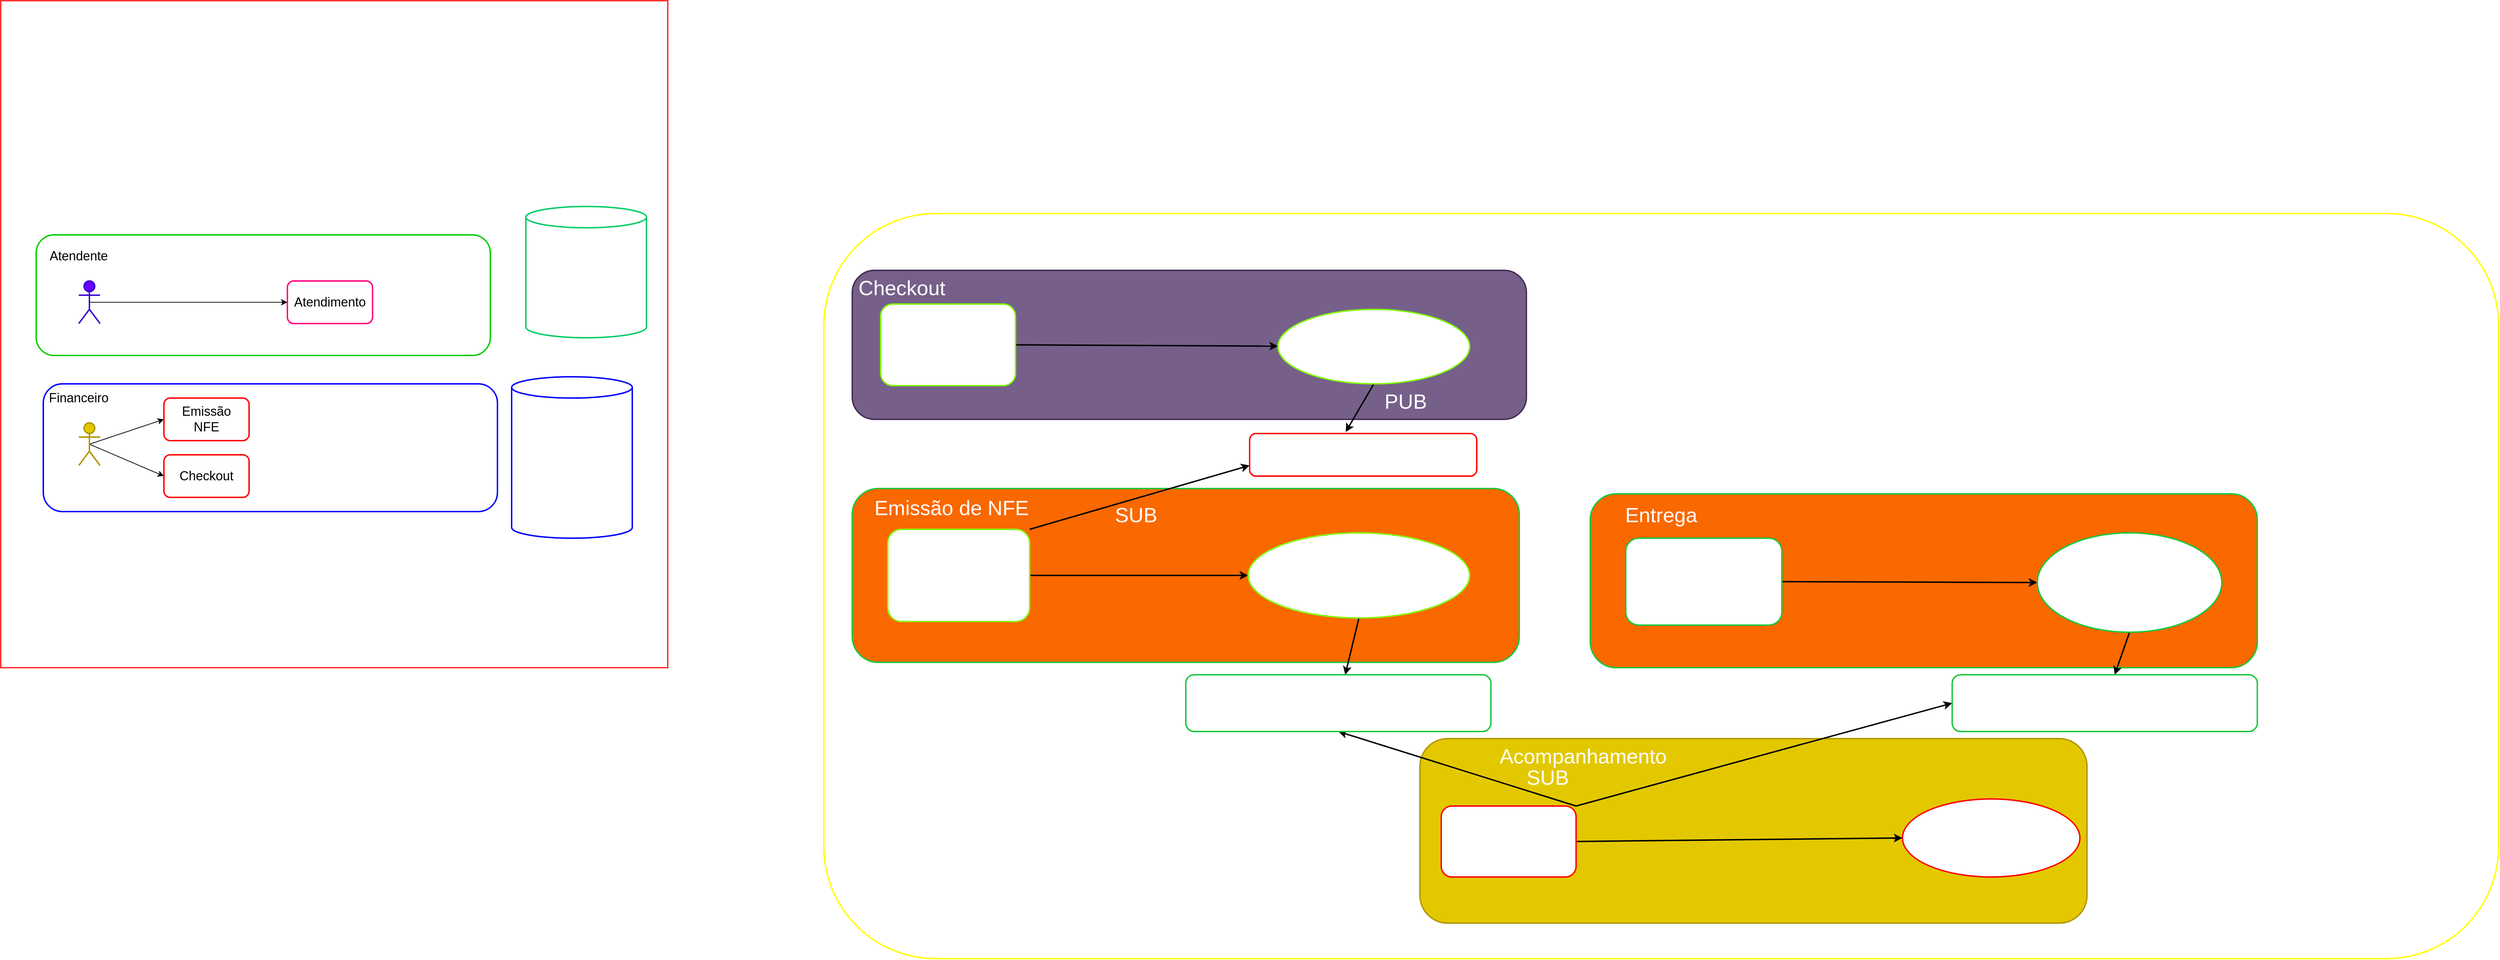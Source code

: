 <mxfile>
    <diagram id="mhQcTOuZlIRHOF-Qv37P" name="Aula01">
        <mxGraphModel dx="565" dy="1516" grid="1" gridSize="10" guides="1" tooltips="1" connect="1" arrows="1" fold="1" page="1" pageScale="1" pageWidth="827" pageHeight="1169" math="0" shadow="0">
            <root>
                <mxCell id="0"/>
                <mxCell id="1" parent="0"/>
                <mxCell id="25" value="" style="whiteSpace=wrap;html=1;aspect=fixed;fontSize=18;fontColor=#FFFFFF;strokeColor=#FF3333;strokeWidth=2;" parent="1" vertex="1">
                    <mxGeometry x="10" y="-290" width="940" height="940" as="geometry"/>
                </mxCell>
                <mxCell id="2" value="" style="rounded=1;whiteSpace=wrap;html=1;strokeColor=#00CC00;strokeWidth=2;" parent="1" vertex="1">
                    <mxGeometry x="60" y="40" width="640" height="170" as="geometry"/>
                </mxCell>
                <mxCell id="3" value="&lt;font style=&quot;font-size: 18px&quot;&gt;Atendente&lt;/font&gt;" style="text;html=1;strokeColor=none;fillColor=none;align=center;verticalAlign=middle;whiteSpace=wrap;rounded=0;" parent="1" vertex="1">
                    <mxGeometry x="80" y="50" width="80" height="40" as="geometry"/>
                </mxCell>
                <mxCell id="7" style="edgeStyle=none;html=1;exitX=0.5;exitY=0.5;exitDx=0;exitDy=0;exitPerimeter=0;entryX=0;entryY=0.5;entryDx=0;entryDy=0;fontSize=18;" parent="1" source="4" target="6" edge="1">
                    <mxGeometry relative="1" as="geometry"/>
                </mxCell>
                <mxCell id="4" value="Cliente" style="shape=umlActor;verticalLabelPosition=bottom;verticalAlign=top;html=1;outlineConnect=0;fontSize=18;strokeColor=#3700CC;strokeWidth=2;fillColor=#6a00ff;fontColor=#ffffff;" parent="1" vertex="1">
                    <mxGeometry x="120" y="105" width="30" height="60" as="geometry"/>
                </mxCell>
                <mxCell id="6" value="Atendimento" style="rounded=1;whiteSpace=wrap;html=1;fontSize=18;strokeColor=#FF0080;strokeWidth=2;" parent="1" vertex="1">
                    <mxGeometry x="414" y="105" width="120" height="60" as="geometry"/>
                </mxCell>
                <mxCell id="8" value="" style="rounded=1;whiteSpace=wrap;html=1;strokeColor=#0000FF;strokeWidth=2;" parent="1" vertex="1">
                    <mxGeometry x="70" y="250" width="640" height="180" as="geometry"/>
                </mxCell>
                <mxCell id="10" value="&lt;font style=&quot;font-size: 18px&quot;&gt;Financeiro&lt;/font&gt;" style="text;html=1;strokeColor=none;fillColor=none;align=center;verticalAlign=middle;whiteSpace=wrap;rounded=0;" parent="1" vertex="1">
                    <mxGeometry x="80" y="250" width="80" height="40" as="geometry"/>
                </mxCell>
                <mxCell id="13" style="edgeStyle=none;html=1;exitX=0.5;exitY=0.5;exitDx=0;exitDy=0;exitPerimeter=0;entryX=0;entryY=0.5;entryDx=0;entryDy=0;fontSize=18;" parent="1" source="11" target="12" edge="1">
                    <mxGeometry relative="1" as="geometry"/>
                </mxCell>
                <mxCell id="22" style="edgeStyle=none;html=1;exitX=0.5;exitY=0.5;exitDx=0;exitDy=0;exitPerimeter=0;entryX=0;entryY=0.5;entryDx=0;entryDy=0;fontSize=18;fontColor=#FFFFFF;" parent="1" source="11" target="21" edge="1">
                    <mxGeometry relative="1" as="geometry"/>
                </mxCell>
                <mxCell id="11" value="&lt;font color=&quot;#ffffff&quot;&gt;Customer&lt;/font&gt;" style="shape=umlActor;verticalLabelPosition=bottom;verticalAlign=top;html=1;outlineConnect=0;fontSize=18;strokeColor=#B09500;strokeWidth=2;fillColor=#e3c800;fontColor=#000000;" parent="1" vertex="1">
                    <mxGeometry x="120" y="305" width="30" height="60" as="geometry"/>
                </mxCell>
                <mxCell id="12" value="Emissão&lt;br&gt;NFE" style="rounded=1;whiteSpace=wrap;html=1;fontSize=18;strokeColor=#FF0000;strokeWidth=2;" parent="1" vertex="1">
                    <mxGeometry x="240" y="270" width="120" height="60" as="geometry"/>
                </mxCell>
                <mxCell id="14" value="Cliente&lt;br&gt;Nome&lt;br&gt;Contato&lt;br&gt;Horário atendimento" style="shape=cylinder3;whiteSpace=wrap;html=1;boundedLbl=1;backgroundOutline=1;size=15;fontSize=18;fontColor=#FFFFFF;strokeColor=#00CC66;strokeWidth=2;" parent="1" vertex="1">
                    <mxGeometry x="750" width="170" height="185" as="geometry"/>
                </mxCell>
                <mxCell id="15" value="Customer&lt;br&gt;Nome&lt;br&gt;Contato&lt;br&gt;Valor da compra&lt;br&gt;ids de produtos&lt;br&gt;Valor pago&lt;br&gt;parcelamento&lt;br&gt;meio de pagamento" style="shape=cylinder3;whiteSpace=wrap;html=1;boundedLbl=1;backgroundOutline=1;size=15;fontSize=18;fontColor=#FFFFFF;strokeColor=#0000FF;strokeWidth=2;" parent="1" vertex="1">
                    <mxGeometry x="730" y="240" width="170" height="227.5" as="geometry"/>
                </mxCell>
                <mxCell id="16" value="Atendimento" style="text;html=1;strokeColor=none;fillColor=none;align=center;verticalAlign=middle;whiteSpace=wrap;rounded=0;fontSize=18;fontColor=#FFFFFF;" parent="1" vertex="1">
                    <mxGeometry x="805" width="60" height="30" as="geometry"/>
                </mxCell>
                <mxCell id="17" value="Financeiro" style="text;html=1;strokeColor=none;fillColor=none;align=center;verticalAlign=middle;whiteSpace=wrap;rounded=0;fontSize=18;fontColor=#FFFFFF;" parent="1" vertex="1">
                    <mxGeometry x="785" y="240" width="60" height="30" as="geometry"/>
                </mxCell>
                <mxCell id="21" value="Checkout" style="rounded=1;whiteSpace=wrap;html=1;fontSize=18;strokeColor=#FF0000;strokeWidth=2;" parent="1" vertex="1">
                    <mxGeometry x="240" y="350" width="120" height="60" as="geometry"/>
                </mxCell>
                <mxCell id="26" value="" style="rounded=1;whiteSpace=wrap;html=1;fontSize=18;fontColor=#FFFFFF;strokeColor=#FFFF00;strokeWidth=2;" parent="1" vertex="1">
                    <mxGeometry x="1170" y="10" width="2360" height="1050" as="geometry"/>
                </mxCell>
                <mxCell id="27" value="&lt;font style=&quot;font-size: 29px&quot;&gt;Financeiro&lt;/font&gt;" style="text;html=1;strokeColor=none;fillColor=none;align=center;verticalAlign=middle;whiteSpace=wrap;rounded=0;fontSize=18;fontColor=#FFFFFF;" parent="1" vertex="1">
                    <mxGeometry x="1190" y="20" width="220" height="70" as="geometry"/>
                </mxCell>
                <mxCell id="28" value="" style="rounded=1;whiteSpace=wrap;html=1;fontSize=29;fontColor=#ffffff;strokeColor=#432D57;strokeWidth=2;fillColor=#76608a;" parent="1" vertex="1">
                    <mxGeometry x="1210" y="90" width="950" height="210" as="geometry"/>
                </mxCell>
                <mxCell id="30" value="Checkout" style="text;html=1;strokeColor=none;fillColor=none;align=center;verticalAlign=middle;whiteSpace=wrap;rounded=0;fontSize=29;fontColor=#FFFFFF;" parent="1" vertex="1">
                    <mxGeometry x="1250" y="100" width="60" height="30" as="geometry"/>
                </mxCell>
                <mxCell id="33" style="edgeStyle=none;html=1;exitX=1;exitY=0.5;exitDx=0;exitDy=0;fontSize=29;fontColor=#FFFFFF;strokeWidth=2;" parent="1" source="31" target="32" edge="1">
                    <mxGeometry relative="1" as="geometry"/>
                </mxCell>
                <mxCell id="31" value="Cliente" style="rounded=1;whiteSpace=wrap;html=1;fontSize=29;fontColor=#FFFFFF;strokeColor=#80FF00;strokeWidth=2;" parent="1" vertex="1">
                    <mxGeometry x="1250" y="137.5" width="190" height="115" as="geometry"/>
                </mxCell>
                <mxCell id="45" style="edgeStyle=none;html=1;exitX=0.5;exitY=1;exitDx=0;exitDy=0;entryX=0.423;entryY=-0.035;entryDx=0;entryDy=0;entryPerimeter=0;fontSize=29;fontColor=#FFFFFF;strokeWidth=2;" parent="1" source="32" target="44" edge="1">
                    <mxGeometry relative="1" as="geometry"/>
                </mxCell>
                <mxCell id="32" value="Finalizar&amp;nbsp;&lt;br&gt;Compra" style="ellipse;whiteSpace=wrap;html=1;fontSize=29;fontColor=#FFFFFF;strokeColor=#80FF00;strokeWidth=2;" parent="1" vertex="1">
                    <mxGeometry x="1810" y="145" width="270" height="105" as="geometry"/>
                </mxCell>
                <mxCell id="34" value="" style="rounded=1;whiteSpace=wrap;html=1;fontSize=29;fontColor=#000000;strokeColor=#1AC73C;strokeWidth=2;fillColor=#fa6800;" parent="1" vertex="1">
                    <mxGeometry x="1210" y="397.5" width="940" height="245" as="geometry"/>
                </mxCell>
                <mxCell id="39" value="" style="edgeStyle=none;html=1;fontSize=29;fontColor=#FFFFFF;strokeWidth=2;entryX=0;entryY=0.5;entryDx=0;entryDy=0;" parent="1" source="35" target="37" edge="1">
                    <mxGeometry relative="1" as="geometry">
                        <mxPoint x="1590" y="520" as="targetPoint"/>
                    </mxGeometry>
                </mxCell>
                <mxCell id="47" style="edgeStyle=none;html=1;exitX=1;exitY=0;exitDx=0;exitDy=0;entryX=0;entryY=0.75;entryDx=0;entryDy=0;fontSize=29;fontColor=#FFFFFF;strokeWidth=2;" parent="1" source="35" target="44" edge="1">
                    <mxGeometry relative="1" as="geometry"/>
                </mxCell>
                <mxCell id="35" value="Cliente" style="rounded=1;whiteSpace=wrap;html=1;fontSize=29;fontColor=#FFFFFF;strokeColor=#80FF00;strokeWidth=2;" parent="1" vertex="1">
                    <mxGeometry x="1260" y="455" width="200" height="130" as="geometry"/>
                </mxCell>
                <mxCell id="36" value="Emissão de NFE" style="text;html=1;strokeColor=none;fillColor=none;align=center;verticalAlign=middle;whiteSpace=wrap;rounded=0;fontSize=29;fontColor=#FFFFFF;" parent="1" vertex="1">
                    <mxGeometry x="1240" y="410" width="220" height="30" as="geometry"/>
                </mxCell>
                <mxCell id="67" style="edgeStyle=none;html=1;exitX=0.5;exitY=1;exitDx=0;exitDy=0;fontSize=29;fontColor=#FFFFFF;strokeWidth=2;" parent="1" source="37" target="66" edge="1">
                    <mxGeometry relative="1" as="geometry"/>
                </mxCell>
                <mxCell id="37" value="Receber a nota por email" style="ellipse;whiteSpace=wrap;html=1;fontSize=29;fontColor=#FFFFFF;strokeColor=#80FF00;strokeWidth=2;" parent="1" vertex="1">
                    <mxGeometry x="1768" y="460" width="312" height="120" as="geometry"/>
                </mxCell>
                <mxCell id="44" value="Message Broker" style="rounded=1;whiteSpace=wrap;html=1;fontSize=29;fontColor=#FFFFFF;strokeColor=#FF0000;strokeWidth=2;" parent="1" vertex="1">
                    <mxGeometry x="1770" y="320" width="320" height="60" as="geometry"/>
                </mxCell>
                <mxCell id="46" value="PUB" style="text;html=1;strokeColor=none;fillColor=none;align=center;verticalAlign=middle;whiteSpace=wrap;rounded=0;fontSize=29;fontColor=#FFFFFF;" parent="1" vertex="1">
                    <mxGeometry x="1950" y="260" width="80" height="30" as="geometry"/>
                </mxCell>
                <mxCell id="48" value="SUB" style="text;html=1;strokeColor=none;fillColor=none;align=center;verticalAlign=middle;whiteSpace=wrap;rounded=0;fontSize=29;fontColor=#FFFFFF;" parent="1" vertex="1">
                    <mxGeometry x="1580" y="420" width="60" height="30" as="geometry"/>
                </mxCell>
                <mxCell id="49" value="" style="rounded=1;whiteSpace=wrap;html=1;fontSize=29;fontColor=#000000;strokeColor=#B09500;strokeWidth=2;fillColor=#e3c800;" parent="1" vertex="1">
                    <mxGeometry x="2010" y="750" width="940" height="260" as="geometry"/>
                </mxCell>
                <mxCell id="50" value="Acompanhamento" style="text;html=1;strokeColor=none;fillColor=none;align=center;verticalAlign=middle;whiteSpace=wrap;rounded=0;fontSize=29;fontColor=#FFFFFF;" parent="1" vertex="1">
                    <mxGeometry x="2210" y="760" width="60" height="30" as="geometry"/>
                </mxCell>
                <mxCell id="51" value="Emails para o cliente" style="ellipse;whiteSpace=wrap;html=1;fontSize=29;fontColor=#FFFFFF;strokeColor=#FF0000;strokeWidth=2;" parent="1" vertex="1">
                    <mxGeometry x="2690" y="835" width="250" height="110" as="geometry"/>
                </mxCell>
                <mxCell id="55" style="edgeStyle=none;html=1;exitX=1;exitY=0.5;exitDx=0;exitDy=0;entryX=0;entryY=0.5;entryDx=0;entryDy=0;fontSize=29;fontColor=#FFFFFF;strokeWidth=2;" parent="1" source="54" target="51" edge="1">
                    <mxGeometry relative="1" as="geometry"/>
                </mxCell>
                <mxCell id="56" style="edgeStyle=none;html=1;exitX=1;exitY=0;exitDx=0;exitDy=0;fontSize=29;fontColor=#FFFFFF;strokeWidth=2;entryX=0.5;entryY=1;entryDx=0;entryDy=0;" parent="1" source="54" target="66" edge="1">
                    <mxGeometry relative="1" as="geometry">
                        <mxPoint x="1680" y="640" as="targetPoint"/>
                    </mxGeometry>
                </mxCell>
                <mxCell id="71" style="edgeStyle=none;html=1;exitX=1;exitY=0;exitDx=0;exitDy=0;entryX=0;entryY=0.5;entryDx=0;entryDy=0;fontSize=29;fontColor=#FFFFFF;strokeWidth=2;" parent="1" source="54" target="65" edge="1">
                    <mxGeometry relative="1" as="geometry"/>
                </mxCell>
                <mxCell id="54" value="Usuario" style="rounded=1;whiteSpace=wrap;html=1;fontSize=29;fontColor=#FFFFFF;strokeColor=#FF0000;strokeWidth=2;" parent="1" vertex="1">
                    <mxGeometry x="2040" y="845" width="190" height="100" as="geometry"/>
                </mxCell>
                <mxCell id="57" value="SUB" style="text;html=1;strokeColor=none;fillColor=none;align=center;verticalAlign=middle;whiteSpace=wrap;rounded=0;fontSize=29;fontColor=#FFFFFF;" parent="1" vertex="1">
                    <mxGeometry x="2160" y="790" width="60" height="30" as="geometry"/>
                </mxCell>
                <mxCell id="59" value="" style="rounded=1;whiteSpace=wrap;html=1;fontSize=29;fontColor=#000000;strokeColor=#1AC73C;strokeWidth=2;fillColor=#fa6800;" parent="1" vertex="1">
                    <mxGeometry x="2250" y="405" width="940" height="245" as="geometry"/>
                </mxCell>
                <mxCell id="63" style="edgeStyle=none;html=1;exitX=1;exitY=0.5;exitDx=0;exitDy=0;entryX=0;entryY=0.5;entryDx=0;entryDy=0;fontSize=29;fontColor=#FFFFFF;strokeWidth=2;" parent="1" source="61" target="62" edge="1">
                    <mxGeometry relative="1" as="geometry"/>
                </mxCell>
                <mxCell id="61" value="Destinatário" style="rounded=1;whiteSpace=wrap;html=1;fontSize=29;fontColor=#FFFFFF;strokeColor=#1AC73C;strokeWidth=2;" parent="1" vertex="1">
                    <mxGeometry x="2300" y="467.5" width="220" height="122.5" as="geometry"/>
                </mxCell>
                <mxCell id="70" style="edgeStyle=none;html=1;exitX=0.5;exitY=1;exitDx=0;exitDy=0;fontSize=29;fontColor=#FFFFFF;strokeWidth=2;" parent="1" source="62" target="65" edge="1">
                    <mxGeometry relative="1" as="geometry"/>
                </mxCell>
                <mxCell id="62" value="Entrega" style="ellipse;whiteSpace=wrap;html=1;fontSize=29;fontColor=#FFFFFF;strokeColor=#1AC73C;strokeWidth=2;" parent="1" vertex="1">
                    <mxGeometry x="2880" y="460" width="260" height="140" as="geometry"/>
                </mxCell>
                <mxCell id="65" value="Message Broker" style="rounded=1;whiteSpace=wrap;html=1;fontSize=29;fontColor=#FFFFFF;strokeColor=#1AC73C;strokeWidth=2;" parent="1" vertex="1">
                    <mxGeometry x="2760" y="660" width="430" height="80" as="geometry"/>
                </mxCell>
                <mxCell id="66" value="Message Broker" style="rounded=1;whiteSpace=wrap;html=1;fontSize=29;fontColor=#FFFFFF;strokeColor=#1AC73C;strokeWidth=2;" parent="1" vertex="1">
                    <mxGeometry x="1680" y="660" width="430" height="80" as="geometry"/>
                </mxCell>
                <mxCell id="68" value="Entrega" style="text;html=1;strokeColor=none;fillColor=none;align=center;verticalAlign=middle;whiteSpace=wrap;rounded=0;fontSize=29;fontColor=#FFFFFF;" parent="1" vertex="1">
                    <mxGeometry x="2320" y="420" width="60" height="30" as="geometry"/>
                </mxCell>
            </root>
        </mxGraphModel>
    </diagram>
    <diagram id="qn6-9iyY-fgU1bSBjzag" name="Aula02">
        <mxGraphModel dx="1622" dy="609" grid="1" gridSize="10" guides="1" tooltips="1" connect="1" arrows="1" fold="1" page="1" pageScale="1" pageWidth="827" pageHeight="1169" math="0" shadow="0">
            <root>
                <mxCell id="CDULuu7c7V-zOSNpmikT-0"/>
                <mxCell id="CDULuu7c7V-zOSNpmikT-1" parent="CDULuu7c7V-zOSNpmikT-0"/>
                <mxCell id="bAe2VsyeaCXoE5g0ojeS-0" value="" style="whiteSpace=wrap;html=1;aspect=fixed;strokeColor=#FF0000;strokeWidth=3;" parent="CDULuu7c7V-zOSNpmikT-1" vertex="1">
                    <mxGeometry x="85" y="60" width="380" height="380" as="geometry"/>
                </mxCell>
                <mxCell id="bAe2VsyeaCXoE5g0ojeS-1" value="Rest" style="text;html=1;strokeColor=none;fillColor=none;align=center;verticalAlign=middle;whiteSpace=wrap;rounded=0;" parent="CDULuu7c7V-zOSNpmikT-1" vertex="1">
                    <mxGeometry x="70" y="30" width="60" height="30" as="geometry"/>
                </mxCell>
                <mxCell id="bAe2VsyeaCXoE5g0ojeS-2" value="" style="whiteSpace=wrap;html=1;aspect=fixed;strokeColor=#00FFFF;strokeWidth=3;" parent="CDULuu7c7V-zOSNpmikT-1" vertex="1">
                    <mxGeometry x="630" y="55" width="280" height="280" as="geometry"/>
                </mxCell>
                <mxCell id="bAe2VsyeaCXoE5g0ojeS-3" value="GraphQL" style="text;html=1;strokeColor=none;fillColor=none;align=center;verticalAlign=middle;whiteSpace=wrap;rounded=0;" parent="CDULuu7c7V-zOSNpmikT-1" vertex="1">
                    <mxGeometry x="620" y="30" width="60" height="30" as="geometry"/>
                </mxCell>
                <mxCell id="bAe2VsyeaCXoE5g0ojeS-4" value="" style="shape=curlyBracket;whiteSpace=wrap;html=1;rounded=1;strokeColor=#00FFFF;strokeWidth=3;" parent="CDULuu7c7V-zOSNpmikT-1" vertex="1">
                    <mxGeometry x="260" y="100" width="10" height="90" as="geometry"/>
                </mxCell>
                <mxCell id="bAe2VsyeaCXoE5g0ojeS-5" value="" style="shape=curlyBracket;whiteSpace=wrap;html=1;rounded=1;flipH=1;strokeColor=#00FFFF;strokeWidth=3;size=0.5;" parent="CDULuu7c7V-zOSNpmikT-1" vertex="1">
                    <mxGeometry x="360" y="100" width="10" height="90" as="geometry"/>
                </mxCell>
                <mxCell id="bAe2VsyeaCXoE5g0ojeS-6" value="Get: /classes" style="text;html=1;strokeColor=none;fillColor=none;align=center;verticalAlign=middle;whiteSpace=wrap;rounded=0;" parent="CDULuu7c7V-zOSNpmikT-1" vertex="1">
                    <mxGeometry x="125" y="70" width="100" height="30" as="geometry"/>
                </mxCell>
                <mxCell id="bAe2VsyeaCXoE5g0ojeS-7" value="Get: /worlds" style="text;html=1;strokeColor=none;fillColor=none;align=center;verticalAlign=middle;whiteSpace=wrap;rounded=0;" parent="CDULuu7c7V-zOSNpmikT-1" vertex="1">
                    <mxGeometry x="125" y="90" width="100" height="30" as="geometry"/>
                </mxCell>
                <mxCell id="bAe2VsyeaCXoE5g0ojeS-9" value="Get: /allies" style="text;html=1;strokeColor=none;fillColor=none;align=center;verticalAlign=middle;whiteSpace=wrap;rounded=0;" parent="CDULuu7c7V-zOSNpmikT-1" vertex="1">
                    <mxGeometry x="115" y="110" width="100" height="30" as="geometry"/>
                </mxCell>
                <mxCell id="bAe2VsyeaCXoE5g0ojeS-10" value="classes[]" style="text;html=1;strokeColor=none;fillColor=none;align=center;verticalAlign=middle;whiteSpace=wrap;rounded=0;" parent="CDULuu7c7V-zOSNpmikT-1" vertex="1">
                    <mxGeometry x="280" y="90" width="60" height="30" as="geometry"/>
                </mxCell>
                <mxCell id="bAe2VsyeaCXoE5g0ojeS-11" value="worlds[]" style="text;html=1;strokeColor=none;fillColor=none;align=center;verticalAlign=middle;whiteSpace=wrap;rounded=0;" parent="CDULuu7c7V-zOSNpmikT-1" vertex="1">
                    <mxGeometry x="280" y="120" width="60" height="30" as="geometry"/>
                </mxCell>
                <mxCell id="bAe2VsyeaCXoE5g0ojeS-12" value="allies[]" style="text;html=1;strokeColor=none;fillColor=none;align=center;verticalAlign=middle;whiteSpace=wrap;rounded=0;" parent="CDULuu7c7V-zOSNpmikT-1" vertex="1">
                    <mxGeometry x="280" y="145" width="60" height="30" as="geometry"/>
                </mxCell>
                <mxCell id="bAe2VsyeaCXoE5g0ojeS-15" value="UnderFetching" style="text;html=1;strokeColor=none;fillColor=none;align=center;verticalAlign=middle;whiteSpace=wrap;rounded=0;" parent="CDULuu7c7V-zOSNpmikT-1" vertex="1">
                    <mxGeometry x="280" y="60" width="60" height="30" as="geometry"/>
                </mxCell>
                <mxCell id="bAe2VsyeaCXoE5g0ojeS-16" value="" style="endArrow=none;html=1;exitX=0.002;exitY=0.389;exitDx=0;exitDy=0;exitPerimeter=0;strokeWidth=4;" parent="CDULuu7c7V-zOSNpmikT-1" source="bAe2VsyeaCXoE5g0ojeS-0" edge="1">
                    <mxGeometry width="50" height="50" relative="1" as="geometry">
                        <mxPoint x="380" y="220" as="sourcePoint"/>
                        <mxPoint x="470" y="208" as="targetPoint"/>
                    </mxGeometry>
                </mxCell>
                <mxCell id="bAe2VsyeaCXoE5g0ojeS-17" value="OverFetching" style="text;html=1;strokeColor=none;fillColor=none;align=center;verticalAlign=middle;whiteSpace=wrap;rounded=0;" parent="CDULuu7c7V-zOSNpmikT-1" vertex="1">
                    <mxGeometry x="280" y="240" width="60" height="30" as="geometry"/>
                </mxCell>
                <mxCell id="bAe2VsyeaCXoE5g0ojeS-18" value="Get: /tasks" style="text;html=1;strokeColor=none;fillColor=none;align=center;verticalAlign=middle;whiteSpace=wrap;rounded=0;" parent="CDULuu7c7V-zOSNpmikT-1" vertex="1">
                    <mxGeometry x="150" y="270" width="75" height="30" as="geometry"/>
                </mxCell>
                <mxCell id="bAe2VsyeaCXoE5g0ojeS-19" value="" style="shape=curlyBracket;whiteSpace=wrap;html=1;rounded=1;strokeColor=#00FFFF;strokeWidth=3;" parent="CDULuu7c7V-zOSNpmikT-1" vertex="1">
                    <mxGeometry x="260" y="290" width="10" height="90" as="geometry"/>
                </mxCell>
                <mxCell id="bAe2VsyeaCXoE5g0ojeS-20" value="" style="shape=curlyBracket;whiteSpace=wrap;html=1;rounded=1;flipH=1;strokeColor=#00FFFF;strokeWidth=3;size=0.5;" parent="CDULuu7c7V-zOSNpmikT-1" vertex="1">
                    <mxGeometry x="360" y="290" width="10" height="90" as="geometry"/>
                </mxCell>
                <mxCell id="bAe2VsyeaCXoE5g0ojeS-21" value="Nome usuario" style="text;html=1;strokeColor=none;fillColor=none;align=center;verticalAlign=middle;whiteSpace=wrap;rounded=0;" parent="CDULuu7c7V-zOSNpmikT-1" vertex="1">
                    <mxGeometry x="265" y="310" width="90" height="30" as="geometry"/>
                </mxCell>
                <mxCell id="bAe2VsyeaCXoE5g0ojeS-22" value="Email usuario" style="text;html=1;strokeColor=none;fillColor=none;align=center;verticalAlign=middle;whiteSpace=wrap;rounded=0;" parent="CDULuu7c7V-zOSNpmikT-1" vertex="1">
                    <mxGeometry x="265" y="330" width="90" height="30" as="geometry"/>
                </mxCell>
                <mxCell id="bAe2VsyeaCXoE5g0ojeS-23" value="Task[]" style="text;html=1;strokeColor=none;fillColor=none;align=center;verticalAlign=middle;whiteSpace=wrap;rounded=0;" parent="CDULuu7c7V-zOSNpmikT-1" vertex="1">
                    <mxGeometry x="260" y="350" width="60" height="30" as="geometry"/>
                </mxCell>
                <mxCell id="bAe2VsyeaCXoE5g0ojeS-24" value="ID usuario" style="text;html=1;strokeColor=none;fillColor=none;align=center;verticalAlign=middle;whiteSpace=wrap;rounded=0;" parent="CDULuu7c7V-zOSNpmikT-1" vertex="1">
                    <mxGeometry x="260" y="290" width="90" height="30" as="geometry"/>
                </mxCell>
                <mxCell id="bAe2VsyeaCXoE5g0ojeS-25" value="" style="rounded=1;whiteSpace=wrap;html=1;strokeColor=#00FFFF;strokeWidth=3;" parent="CDULuu7c7V-zOSNpmikT-1" vertex="1">
                    <mxGeometry x="-80" y="970" width="916" height="500" as="geometry"/>
                </mxCell>
                <mxCell id="bAe2VsyeaCXoE5g0ojeS-26" value="Me: Query que vai trazer todas as contas que o usuário tem acesso" style="text;html=1;strokeColor=none;fillColor=none;align=left;verticalAlign=middle;whiteSpace=wrap;rounded=0;fontSize=14;" parent="CDULuu7c7V-zOSNpmikT-1" vertex="1">
                    <mxGeometry x="25" y="770" width="575" height="30" as="geometry"/>
                </mxCell>
                <mxCell id="bAe2VsyeaCXoE5g0ojeS-27" value="CreateBill: Mutation para o usuário criar uma conta" style="text;html=1;strokeColor=none;fillColor=none;align=left;verticalAlign=middle;whiteSpace=wrap;rounded=0;fontSize=14;" parent="CDULuu7c7V-zOSNpmikT-1" vertex="1">
                    <mxGeometry x="25" y="800" width="575" height="30" as="geometry"/>
                </mxCell>
                <mxCell id="bAe2VsyeaCXoE5g0ojeS-30" value="DeleteBill: Mutation para o usuário deletar uma conta" style="text;html=1;strokeColor=none;fillColor=none;align=left;verticalAlign=middle;whiteSpace=wrap;rounded=0;fontSize=14;" parent="CDULuu7c7V-zOSNpmikT-1" vertex="1">
                    <mxGeometry x="25" y="830" width="575" height="30" as="geometry"/>
                </mxCell>
                <mxCell id="bAe2VsyeaCXoE5g0ojeS-31" value="UpdateBill: Mutation para o usuário atualizar uma conta" style="text;html=1;strokeColor=none;fillColor=none;align=left;verticalAlign=middle;whiteSpace=wrap;rounded=0;fontSize=14;" parent="CDULuu7c7V-zOSNpmikT-1" vertex="1">
                    <mxGeometry x="25" y="860" width="575" height="30" as="geometry"/>
                </mxCell>
                <mxCell id="bAe2VsyeaCXoE5g0ojeS-32" value="Financeiro" style="text;html=1;strokeColor=none;fillColor=none;align=center;verticalAlign=middle;whiteSpace=wrap;rounded=0;fontSize=20;" parent="CDULuu7c7V-zOSNpmikT-1" vertex="1">
                    <mxGeometry x="-20" y="980" width="60" height="30" as="geometry"/>
                </mxCell>
                <mxCell id="bAe2VsyeaCXoE5g0ojeS-33" value="" style="rounded=1;whiteSpace=wrap;html=1;fontSize=14;strokeColor=#3333FF;strokeWidth=3;" parent="CDULuu7c7V-zOSNpmikT-1" vertex="1">
                    <mxGeometry x="-42" y="1030" width="840" height="400" as="geometry"/>
                </mxCell>
                <mxCell id="bAe2VsyeaCXoE5g0ojeS-34" value="Serviço de contas" style="text;html=1;strokeColor=none;fillColor=none;align=center;verticalAlign=middle;whiteSpace=wrap;rounded=0;fontSize=14;" parent="CDULuu7c7V-zOSNpmikT-1" vertex="1">
                    <mxGeometry x="-50" y="1040" width="200" height="30" as="geometry"/>
                </mxCell>
                <mxCell id="bAe2VsyeaCXoE5g0ojeS-35" value="Modelagem de dados&lt;br&gt;Postgresql" style="shape=cylinder3;whiteSpace=wrap;html=1;boundedLbl=1;backgroundOutline=1;size=15;fontSize=14;strokeColor=#3333FF;strokeWidth=3;" parent="CDULuu7c7V-zOSNpmikT-1" vertex="1">
                    <mxGeometry x="-10" y="1080" width="140" height="100" as="geometry"/>
                </mxCell>
                <mxCell id="bAe2VsyeaCXoE5g0ojeS-38" style="edgeStyle=none;html=1;exitX=1;exitY=0.5;exitDx=0;exitDy=0;fontSize=14;strokeWidth=4;" parent="CDULuu7c7V-zOSNpmikT-1" source="bAe2VsyeaCXoE5g0ojeS-36" target="bAe2VsyeaCXoE5g0ojeS-37" edge="1">
                    <mxGeometry relative="1" as="geometry"/>
                </mxCell>
                <mxCell id="bAe2VsyeaCXoE5g0ojeS-36" value="Users" style="rounded=1;whiteSpace=wrap;html=1;fontSize=14;strokeColor=#3333FF;strokeWidth=3;" parent="CDULuu7c7V-zOSNpmikT-1" vertex="1">
                    <mxGeometry x="160" y="1100" width="120" height="60" as="geometry"/>
                </mxCell>
                <mxCell id="bAe2VsyeaCXoE5g0ojeS-37" value="Bills" style="rounded=1;whiteSpace=wrap;html=1;fontSize=14;strokeColor=#3333FF;strokeWidth=3;" parent="CDULuu7c7V-zOSNpmikT-1" vertex="1">
                    <mxGeometry x="440" y="1100" width="120" height="60" as="geometry"/>
                </mxCell>
                <mxCell id="bAe2VsyeaCXoE5g0ojeS-39" value="n:1" style="text;html=1;align=center;verticalAlign=middle;whiteSpace=wrap;rounded=0;fontSize=25;strokeWidth=2;strokeColor=none;fontColor=#FF3333;" parent="CDULuu7c7V-zOSNpmikT-1" vertex="1">
                    <mxGeometry x="320" y="1090" width="60" height="30" as="geometry"/>
                </mxCell>
                <mxCell id="bAe2VsyeaCXoE5g0ojeS-42" style="edgeStyle=none;html=1;exitX=1;exitY=0.5;exitDx=0;exitDy=0;entryX=0;entryY=0.5;entryDx=0;entryDy=0;fontSize=25;fontColor=#FFFFFF;strokeWidth=4;" parent="CDULuu7c7V-zOSNpmikT-1" source="bAe2VsyeaCXoE5g0ojeS-40" target="bAe2VsyeaCXoE5g0ojeS-41" edge="1">
                    <mxGeometry relative="1" as="geometry"/>
                </mxCell>
                <mxCell id="bAe2VsyeaCXoE5g0ojeS-40" value="Endpoints" style="rounded=1;whiteSpace=wrap;html=1;fontSize=25;fontColor=#FFFFFF;strokeColor=default;strokeWidth=2;" parent="CDULuu7c7V-zOSNpmikT-1" vertex="1">
                    <mxGeometry y="1220" width="150" height="60" as="geometry"/>
                </mxCell>
                <mxCell id="bAe2VsyeaCXoE5g0ojeS-41" value="Controller -&amp;gt; Resolver" style="rounded=1;whiteSpace=wrap;html=1;fontSize=25;fontColor=#FFFFFF;strokeColor=default;strokeWidth=2;" parent="CDULuu7c7V-zOSNpmikT-1" vertex="1">
                    <mxGeometry x="215" y="1220" width="280" height="60" as="geometry"/>
                </mxCell>
                <mxCell id="bAe2VsyeaCXoE5g0ojeS-45" style="edgeStyle=none;html=1;exitX=1;exitY=0.5;exitDx=0;exitDy=0;entryX=0;entryY=0.5;entryDx=0;entryDy=0;fontSize=25;fontColor=#FFFFFF;strokeWidth=4;" parent="CDULuu7c7V-zOSNpmikT-1" source="bAe2VsyeaCXoE5g0ojeS-43" edge="1">
                    <mxGeometry relative="1" as="geometry">
                        <mxPoint x="225" y="1356.25" as="targetPoint"/>
                    </mxGeometry>
                </mxCell>
                <mxCell id="bAe2VsyeaCXoE5g0ojeS-43" value="Services" style="rounded=1;whiteSpace=wrap;html=1;fontSize=25;fontColor=#FFFFFF;strokeColor=default;strokeWidth=2;" parent="CDULuu7c7V-zOSNpmikT-1" vertex="1">
                    <mxGeometry y="1320" width="150" height="70" as="geometry"/>
                </mxCell>
                <mxCell id="bAe2VsyeaCXoE5g0ojeS-47" value="" style="rounded=1;whiteSpace=wrap;html=1;strokeColor=#00FF00;strokeWidth=3;" parent="CDULuu7c7V-zOSNpmikT-1" vertex="1">
                    <mxGeometry x="1040" y="970" width="916" height="500" as="geometry"/>
                </mxCell>
                <mxCell id="bAe2VsyeaCXoE5g0ojeS-48" value="Comunicação" style="text;html=1;strokeColor=none;fillColor=none;align=center;verticalAlign=middle;whiteSpace=wrap;rounded=0;fontSize=25;fontColor=#FFFFFF;" parent="CDULuu7c7V-zOSNpmikT-1" vertex="1">
                    <mxGeometry x="1120" y="980" width="60" height="30" as="geometry"/>
                </mxCell>
                <mxCell id="bAe2VsyeaCXoE5g0ojeS-57" style="edgeStyle=none;html=1;exitX=0;exitY=0.25;exitDx=0;exitDy=0;entryX=1;entryY=0.25;entryDx=0;entryDy=0;fontSize=21;fontColor=#FFFFFF;strokeWidth=4;" parent="CDULuu7c7V-zOSNpmikT-1" source="bAe2VsyeaCXoE5g0ojeS-49" target="bAe2VsyeaCXoE5g0ojeS-51" edge="1">
                    <mxGeometry relative="1" as="geometry"/>
                </mxCell>
                <mxCell id="bAe2VsyeaCXoE5g0ojeS-49" value="" style="rounded=1;whiteSpace=wrap;html=1;fontSize=14;strokeWidth=3;strokeColor=#6666FF;" parent="CDULuu7c7V-zOSNpmikT-1" vertex="1">
                    <mxGeometry x="1078" y="1030" width="840" height="400" as="geometry"/>
                </mxCell>
                <mxCell id="bAe2VsyeaCXoE5g0ojeS-50" value="Envio de emails" style="text;html=1;strokeColor=none;fillColor=none;align=center;verticalAlign=middle;whiteSpace=wrap;rounded=0;fontSize=25;fontColor=#FFFFFF;" parent="CDULuu7c7V-zOSNpmikT-1" vertex="1">
                    <mxGeometry x="1110" y="1040" width="180" height="30" as="geometry"/>
                </mxCell>
                <mxCell id="bAe2VsyeaCXoE5g0ojeS-51" value="Message&lt;br&gt;Broker" style="rounded=1;whiteSpace=wrap;html=1;fontSize=25;strokeWidth=2;strokeColor=#FF0000;" parent="CDULuu7c7V-zOSNpmikT-1" vertex="1">
                    <mxGeometry x="880" y="1040" width="120" height="360" as="geometry"/>
                </mxCell>
                <mxCell id="bAe2VsyeaCXoE5g0ojeS-55" style="edgeStyle=none;html=1;exitX=1;exitY=0.5;exitDx=0;exitDy=0;entryX=-0.041;entryY=0.615;entryDx=0;entryDy=0;entryPerimeter=0;fontSize=21;fontColor=#FFFFFF;strokeWidth=4;" parent="CDULuu7c7V-zOSNpmikT-1" source="bAe2VsyeaCXoE5g0ojeS-53" target="bAe2VsyeaCXoE5g0ojeS-51" edge="1">
                    <mxGeometry relative="1" as="geometry"/>
                </mxCell>
                <mxCell id="bAe2VsyeaCXoE5g0ojeS-53" value="Verificação de contas" style="rounded=1;whiteSpace=wrap;html=1;fontSize=25;fontColor=#FFFFFF;strokeColor=default;strokeWidth=2;" parent="CDULuu7c7V-zOSNpmikT-1" vertex="1">
                    <mxGeometry x="225" y="1330" width="215" height="60" as="geometry"/>
                </mxCell>
                <mxCell id="bAe2VsyeaCXoE5g0ojeS-54" value="RN: Quando uma conta estiver no dia de vencimento, ao meio dia será disparado um email pro usuário" style="text;html=1;strokeColor=none;fillColor=none;align=left;verticalAlign=middle;whiteSpace=wrap;rounded=0;fontSize=21;fontColor=#FFFFFF;" parent="CDULuu7c7V-zOSNpmikT-1" vertex="1">
                    <mxGeometry x="70" y="980" width="635" height="30" as="geometry"/>
                </mxCell>
                <mxCell id="bAe2VsyeaCXoE5g0ojeS-56" value="PUB" style="text;html=1;strokeColor=none;fillColor=none;align=center;verticalAlign=middle;whiteSpace=wrap;rounded=0;fontSize=21;fontColor=#FFFFFF;rotation=-15;" parent="CDULuu7c7V-zOSNpmikT-1" vertex="1">
                    <mxGeometry x="600" y="1280" width="60" height="30" as="geometry"/>
                </mxCell>
                <mxCell id="bAe2VsyeaCXoE5g0ojeS-58" value="SUB" style="text;html=1;strokeColor=none;fillColor=none;align=center;verticalAlign=middle;whiteSpace=wrap;rounded=0;fontSize=21;fontColor=#FFFFFF;" parent="CDULuu7c7V-zOSNpmikT-1" vertex="1">
                    <mxGeometry x="1018" y="1100" width="60" height="30" as="geometry"/>
                </mxCell>
                <mxCell id="bAe2VsyeaCXoE5g0ojeS-59" value="Auth0" style="rounded=1;whiteSpace=wrap;html=1;fontSize=61;strokeWidth=2;strokeColor=#FF00FF;" parent="CDULuu7c7V-zOSNpmikT-1" vertex="1">
                    <mxGeometry x="600" y="640" width="740" height="240" as="geometry"/>
                </mxCell>
                <mxCell id="bAe2VsyeaCXoE5g0ojeS-60" value="Serviço de Autenticação" style="text;html=1;strokeColor=none;fillColor=none;align=center;verticalAlign=middle;whiteSpace=wrap;rounded=0;fontSize=14;fontColor=#FFFFFF;" parent="CDULuu7c7V-zOSNpmikT-1" vertex="1">
                    <mxGeometry x="620" y="650" width="80" height="30" as="geometry"/>
                </mxCell>
            </root>
        </mxGraphModel>
    </diagram>
    <diagram id="VjW026VAV1c-hz62Rkei" name="Aula03">
        <mxGraphModel dx="807" dy="1665" grid="1" gridSize="10" guides="1" tooltips="1" connect="1" arrows="1" fold="1" page="1" pageScale="1" pageWidth="827" pageHeight="1169" math="0" shadow="0">
            <root>
                <mxCell id="F3yHd7StfpUlkMcnqA3N-0"/>
                <mxCell id="F3yHd7StfpUlkMcnqA3N-1" parent="F3yHd7StfpUlkMcnqA3N-0"/>
                <mxCell id="F3yHd7StfpUlkMcnqA3N-2" value="" style="rounded=1;whiteSpace=wrap;html=1;strokeColor=#00FF00;strokeWidth=5;" parent="F3yHd7StfpUlkMcnqA3N-1" vertex="1">
                    <mxGeometry x="25" y="210" width="700" height="190" as="geometry"/>
                </mxCell>
                <mxCell id="F3yHd7StfpUlkMcnqA3N-3" value="Services/ useCases" style="text;html=1;strokeColor=none;fillColor=none;align=center;verticalAlign=middle;whiteSpace=wrap;rounded=0;" parent="F3yHd7StfpUlkMcnqA3N-1" vertex="1">
                    <mxGeometry x="10" y="210" width="170" height="30" as="geometry"/>
                </mxCell>
                <mxCell id="F3yHd7StfpUlkMcnqA3N-14" style="edgeStyle=none;html=1;exitX=0.5;exitY=1;exitDx=0;exitDy=0;entryX=0.5;entryY=0;entryDx=0;entryDy=0;" parent="F3yHd7StfpUlkMcnqA3N-1" source="F3yHd7StfpUlkMcnqA3N-5" target="F3yHd7StfpUlkMcnqA3N-11" edge="1">
                    <mxGeometry relative="1" as="geometry"/>
                </mxCell>
                <mxCell id="F3yHd7StfpUlkMcnqA3N-5" value="Prisma" style="rounded=1;whiteSpace=wrap;html=1;strokeColor=#3333FF;strokeWidth=5;" parent="F3yHd7StfpUlkMcnqA3N-1" vertex="1">
                    <mxGeometry x="20" width="710" height="130" as="geometry"/>
                </mxCell>
                <mxCell id="F3yHd7StfpUlkMcnqA3N-6" value="Gateway" style="text;html=1;strokeColor=none;fillColor=none;align=center;verticalAlign=middle;whiteSpace=wrap;rounded=0;" parent="F3yHd7StfpUlkMcnqA3N-1" vertex="1">
                    <mxGeometry x="20" width="60" height="30" as="geometry"/>
                </mxCell>
                <mxCell id="F3yHd7StfpUlkMcnqA3N-12" style="edgeStyle=none;html=1;exitX=1;exitY=0.5;exitDx=0;exitDy=0;entryX=0;entryY=0.5;entryDx=0;entryDy=0;" parent="F3yHd7StfpUlkMcnqA3N-1" source="F3yHd7StfpUlkMcnqA3N-8" target="F3yHd7StfpUlkMcnqA3N-10" edge="1">
                    <mxGeometry relative="1" as="geometry"/>
                </mxCell>
                <mxCell id="F3yHd7StfpUlkMcnqA3N-8" value="UserService" style="rounded=1;whiteSpace=wrap;html=1;strokeColor=#FFFF00;strokeWidth=5;" parent="F3yHd7StfpUlkMcnqA3N-1" vertex="1">
                    <mxGeometry x="60" y="262.5" width="150" height="85" as="geometry"/>
                </mxCell>
                <mxCell id="F3yHd7StfpUlkMcnqA3N-13" style="edgeStyle=none;html=1;exitX=1;exitY=0.5;exitDx=0;exitDy=0;entryX=0;entryY=0.5;entryDx=0;entryDy=0;" parent="F3yHd7StfpUlkMcnqA3N-1" source="F3yHd7StfpUlkMcnqA3N-10" target="F3yHd7StfpUlkMcnqA3N-11" edge="1">
                    <mxGeometry relative="1" as="geometry"/>
                </mxCell>
                <mxCell id="F3yHd7StfpUlkMcnqA3N-10" value="IUserRepository" style="rounded=0;whiteSpace=wrap;html=1;strokeColor=#FFFF00;strokeWidth=5;" parent="F3yHd7StfpUlkMcnqA3N-1" vertex="1">
                    <mxGeometry x="294" y="275" width="120" height="60" as="geometry"/>
                </mxCell>
                <mxCell id="F3yHd7StfpUlkMcnqA3N-11" value="UserRepository" style="ellipse;whiteSpace=wrap;html=1;strokeColor=#FFFF00;strokeWidth=5;" parent="F3yHd7StfpUlkMcnqA3N-1" vertex="1">
                    <mxGeometry x="510" y="263.75" width="160" height="82.5" as="geometry"/>
                </mxCell>
            </root>
        </mxGraphModel>
    </diagram>
</mxfile>